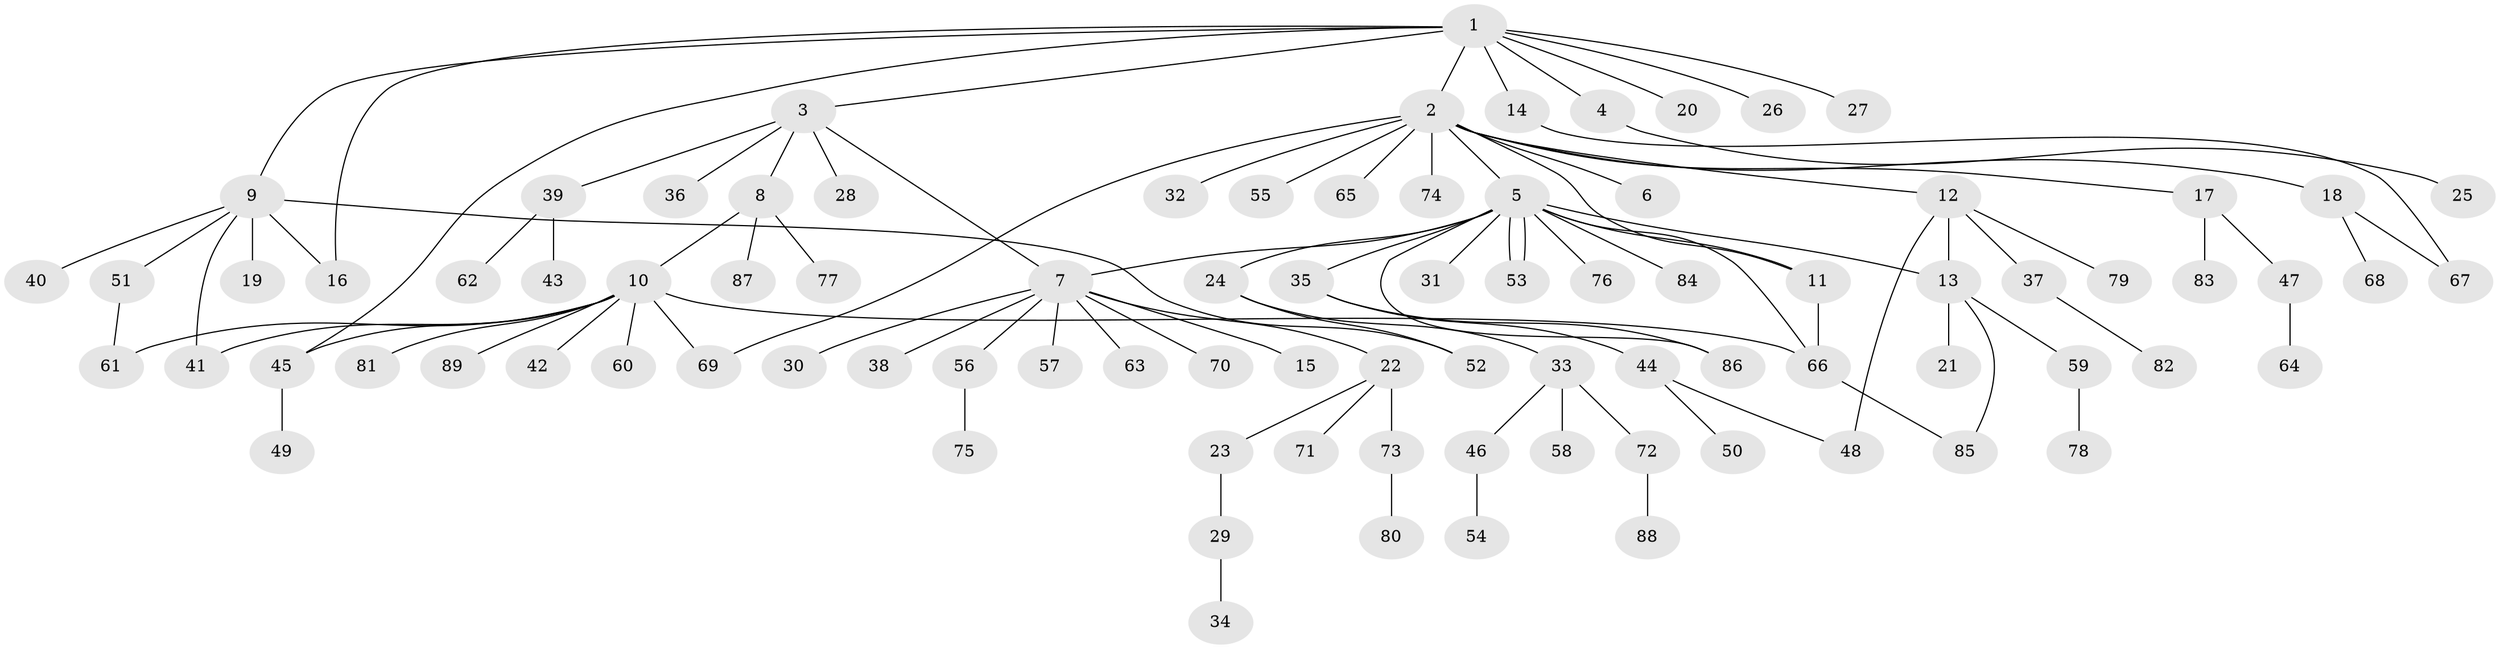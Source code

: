// Generated by graph-tools (version 1.1) at 2025/11/02/27/25 16:11:15]
// undirected, 89 vertices, 104 edges
graph export_dot {
graph [start="1"]
  node [color=gray90,style=filled];
  1;
  2;
  3;
  4;
  5;
  6;
  7;
  8;
  9;
  10;
  11;
  12;
  13;
  14;
  15;
  16;
  17;
  18;
  19;
  20;
  21;
  22;
  23;
  24;
  25;
  26;
  27;
  28;
  29;
  30;
  31;
  32;
  33;
  34;
  35;
  36;
  37;
  38;
  39;
  40;
  41;
  42;
  43;
  44;
  45;
  46;
  47;
  48;
  49;
  50;
  51;
  52;
  53;
  54;
  55;
  56;
  57;
  58;
  59;
  60;
  61;
  62;
  63;
  64;
  65;
  66;
  67;
  68;
  69;
  70;
  71;
  72;
  73;
  74;
  75;
  76;
  77;
  78;
  79;
  80;
  81;
  82;
  83;
  84;
  85;
  86;
  87;
  88;
  89;
  1 -- 2;
  1 -- 3;
  1 -- 4;
  1 -- 9;
  1 -- 14;
  1 -- 16;
  1 -- 20;
  1 -- 26;
  1 -- 27;
  1 -- 45;
  2 -- 5;
  2 -- 6;
  2 -- 11;
  2 -- 12;
  2 -- 17;
  2 -- 18;
  2 -- 32;
  2 -- 55;
  2 -- 65;
  2 -- 69;
  2 -- 74;
  3 -- 7;
  3 -- 8;
  3 -- 28;
  3 -- 36;
  3 -- 39;
  4 -- 25;
  5 -- 7;
  5 -- 11;
  5 -- 13;
  5 -- 24;
  5 -- 31;
  5 -- 35;
  5 -- 53;
  5 -- 53;
  5 -- 66;
  5 -- 76;
  5 -- 84;
  5 -- 86;
  7 -- 15;
  7 -- 22;
  7 -- 30;
  7 -- 38;
  7 -- 56;
  7 -- 57;
  7 -- 63;
  7 -- 70;
  8 -- 10;
  8 -- 77;
  8 -- 87;
  9 -- 16;
  9 -- 19;
  9 -- 40;
  9 -- 41;
  9 -- 51;
  9 -- 52;
  10 -- 41;
  10 -- 42;
  10 -- 45;
  10 -- 60;
  10 -- 61;
  10 -- 66;
  10 -- 69;
  10 -- 81;
  10 -- 89;
  11 -- 66;
  12 -- 13;
  12 -- 37;
  12 -- 48;
  12 -- 79;
  13 -- 21;
  13 -- 59;
  13 -- 85;
  14 -- 67;
  17 -- 47;
  17 -- 83;
  18 -- 67;
  18 -- 68;
  22 -- 23;
  22 -- 71;
  22 -- 73;
  23 -- 29;
  24 -- 33;
  24 -- 52;
  29 -- 34;
  33 -- 46;
  33 -- 58;
  33 -- 72;
  35 -- 44;
  35 -- 86;
  37 -- 82;
  39 -- 43;
  39 -- 62;
  44 -- 48;
  44 -- 50;
  45 -- 49;
  46 -- 54;
  47 -- 64;
  51 -- 61;
  56 -- 75;
  59 -- 78;
  66 -- 85;
  72 -- 88;
  73 -- 80;
}
